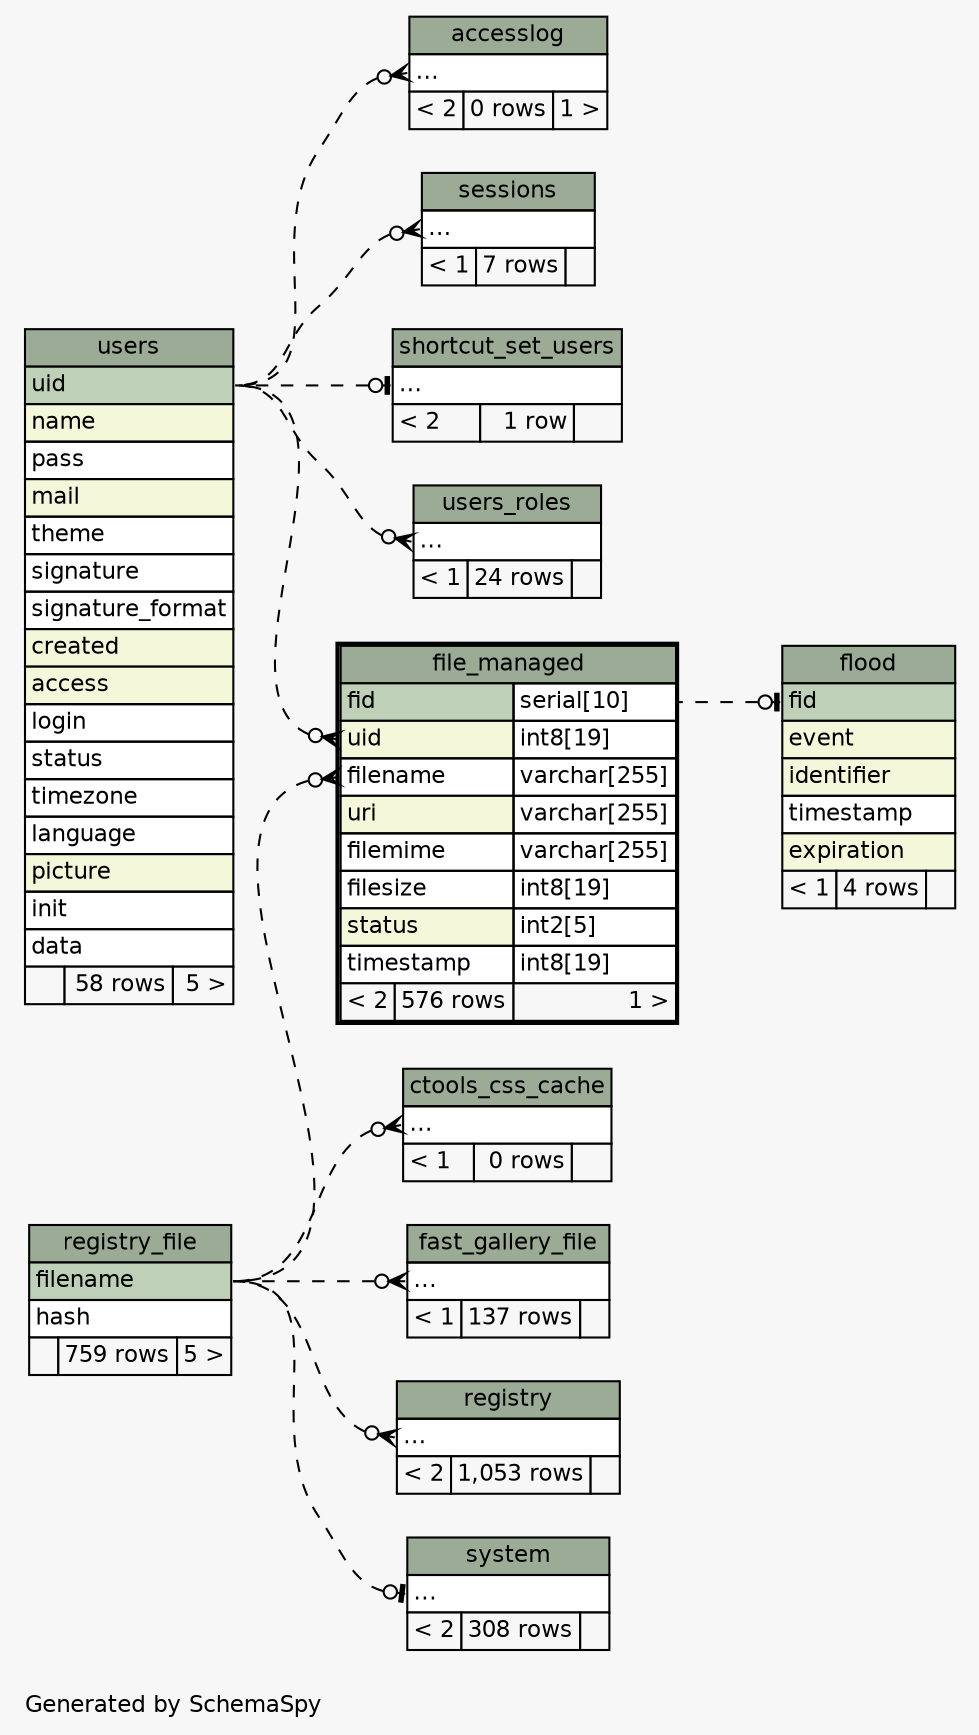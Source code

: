 // dot 2.30.1 on Mac OS X 10.8.3
// SchemaSpy rev 590
digraph "impliedTwoDegreesRelationshipsDiagram" {
  graph [
    rankdir="RL"
    bgcolor="#f7f7f7"
    label="\nGenerated by SchemaSpy"
    labeljust="l"
    nodesep="0.18"
    ranksep="0.46"
    fontname="Helvetica"
    fontsize="11"
  ];
  node [
    fontname="Helvetica"
    fontsize="11"
    shape="plaintext"
  ];
  edge [
    arrowsize="0.8"
  ];
  "accesslog":"elipses":w -> "users":"uid":e [arrowhead=none dir=back arrowtail=crowodot style=dashed];
  "ctools_css_cache":"elipses":w -> "registry_file":"filename":e [arrowhead=none dir=back arrowtail=crowodot style=dashed];
  "fast_gallery_file":"elipses":w -> "registry_file":"filename":e [arrowhead=none dir=back arrowtail=crowodot style=dashed];
  "file_managed":"filename":w -> "registry_file":"filename":e [arrowhead=none dir=back arrowtail=crowodot style=dashed];
  "file_managed":"uid":w -> "users":"uid":e [arrowhead=none dir=back arrowtail=crowodot style=dashed];
  "flood":"fid":w -> "file_managed":"fid.type":e [arrowhead=none dir=back arrowtail=teeodot style=dashed];
  "registry":"elipses":w -> "registry_file":"filename":e [arrowhead=none dir=back arrowtail=crowodot style=dashed];
  "sessions":"elipses":w -> "users":"uid":e [arrowhead=none dir=back arrowtail=crowodot style=dashed];
  "shortcut_set_users":"elipses":w -> "users":"uid":e [arrowhead=none dir=back arrowtail=teeodot style=dashed];
  "system":"elipses":w -> "registry_file":"filename":e [arrowhead=none dir=back arrowtail=teeodot style=dashed];
  "users_roles":"elipses":w -> "users":"uid":e [arrowhead=none dir=back arrowtail=crowodot style=dashed];
  "accesslog" [
    label=<
    <TABLE BORDER="0" CELLBORDER="1" CELLSPACING="0" BGCOLOR="#ffffff">
      <TR><TD COLSPAN="3" BGCOLOR="#9bab96" ALIGN="CENTER">accesslog</TD></TR>
      <TR><TD PORT="elipses" COLSPAN="3" ALIGN="LEFT">...</TD></TR>
      <TR><TD ALIGN="LEFT" BGCOLOR="#f7f7f7">&lt; 2</TD><TD ALIGN="RIGHT" BGCOLOR="#f7f7f7">0 rows</TD><TD ALIGN="RIGHT" BGCOLOR="#f7f7f7">1 &gt;</TD></TR>
    </TABLE>>
    URL="accesslog.html"
    tooltip="accesslog"
  ];
  "ctools_css_cache" [
    label=<
    <TABLE BORDER="0" CELLBORDER="1" CELLSPACING="0" BGCOLOR="#ffffff">
      <TR><TD COLSPAN="3" BGCOLOR="#9bab96" ALIGN="CENTER">ctools_css_cache</TD></TR>
      <TR><TD PORT="elipses" COLSPAN="3" ALIGN="LEFT">...</TD></TR>
      <TR><TD ALIGN="LEFT" BGCOLOR="#f7f7f7">&lt; 1</TD><TD ALIGN="RIGHT" BGCOLOR="#f7f7f7">0 rows</TD><TD ALIGN="RIGHT" BGCOLOR="#f7f7f7">  </TD></TR>
    </TABLE>>
    URL="ctools_css_cache.html"
    tooltip="ctools_css_cache"
  ];
  "fast_gallery_file" [
    label=<
    <TABLE BORDER="0" CELLBORDER="1" CELLSPACING="0" BGCOLOR="#ffffff">
      <TR><TD COLSPAN="3" BGCOLOR="#9bab96" ALIGN="CENTER">fast_gallery_file</TD></TR>
      <TR><TD PORT="elipses" COLSPAN="3" ALIGN="LEFT">...</TD></TR>
      <TR><TD ALIGN="LEFT" BGCOLOR="#f7f7f7">&lt; 1</TD><TD ALIGN="RIGHT" BGCOLOR="#f7f7f7">137 rows</TD><TD ALIGN="RIGHT" BGCOLOR="#f7f7f7">  </TD></TR>
    </TABLE>>
    URL="fast_gallery_file.html"
    tooltip="fast_gallery_file"
  ];
  "file_managed" [
    label=<
    <TABLE BORDER="2" CELLBORDER="1" CELLSPACING="0" BGCOLOR="#ffffff">
      <TR><TD COLSPAN="3" BGCOLOR="#9bab96" ALIGN="CENTER">file_managed</TD></TR>
      <TR><TD PORT="fid" COLSPAN="2" BGCOLOR="#bed1b8" ALIGN="LEFT">fid</TD><TD PORT="fid.type" ALIGN="LEFT">serial[10]</TD></TR>
      <TR><TD PORT="uid" COLSPAN="2" BGCOLOR="#f4f7da" ALIGN="LEFT">uid</TD><TD PORT="uid.type" ALIGN="LEFT">int8[19]</TD></TR>
      <TR><TD PORT="filename" COLSPAN="2" ALIGN="LEFT">filename</TD><TD PORT="filename.type" ALIGN="LEFT">varchar[255]</TD></TR>
      <TR><TD PORT="uri" COLSPAN="2" BGCOLOR="#f4f7da" ALIGN="LEFT">uri</TD><TD PORT="uri.type" ALIGN="LEFT">varchar[255]</TD></TR>
      <TR><TD PORT="filemime" COLSPAN="2" ALIGN="LEFT">filemime</TD><TD PORT="filemime.type" ALIGN="LEFT">varchar[255]</TD></TR>
      <TR><TD PORT="filesize" COLSPAN="2" ALIGN="LEFT">filesize</TD><TD PORT="filesize.type" ALIGN="LEFT">int8[19]</TD></TR>
      <TR><TD PORT="status" COLSPAN="2" BGCOLOR="#f4f7da" ALIGN="LEFT">status</TD><TD PORT="status.type" ALIGN="LEFT">int2[5]</TD></TR>
      <TR><TD PORT="timestamp" COLSPAN="2" ALIGN="LEFT">timestamp</TD><TD PORT="timestamp.type" ALIGN="LEFT">int8[19]</TD></TR>
      <TR><TD ALIGN="LEFT" BGCOLOR="#f7f7f7">&lt; 2</TD><TD ALIGN="RIGHT" BGCOLOR="#f7f7f7">576 rows</TD><TD ALIGN="RIGHT" BGCOLOR="#f7f7f7">1 &gt;</TD></TR>
    </TABLE>>
    URL="file_managed.html"
    tooltip="file_managed"
  ];
  "flood" [
    label=<
    <TABLE BORDER="0" CELLBORDER="1" CELLSPACING="0" BGCOLOR="#ffffff">
      <TR><TD COLSPAN="3" BGCOLOR="#9bab96" ALIGN="CENTER">flood</TD></TR>
      <TR><TD PORT="fid" COLSPAN="3" BGCOLOR="#bed1b8" ALIGN="LEFT">fid</TD></TR>
      <TR><TD PORT="event" COLSPAN="3" BGCOLOR="#f4f7da" ALIGN="LEFT">event</TD></TR>
      <TR><TD PORT="identifier" COLSPAN="3" BGCOLOR="#f4f7da" ALIGN="LEFT">identifier</TD></TR>
      <TR><TD PORT="timestamp" COLSPAN="3" ALIGN="LEFT">timestamp</TD></TR>
      <TR><TD PORT="expiration" COLSPAN="3" BGCOLOR="#f4f7da" ALIGN="LEFT">expiration</TD></TR>
      <TR><TD ALIGN="LEFT" BGCOLOR="#f7f7f7">&lt; 1</TD><TD ALIGN="RIGHT" BGCOLOR="#f7f7f7">4 rows</TD><TD ALIGN="RIGHT" BGCOLOR="#f7f7f7">  </TD></TR>
    </TABLE>>
    URL="flood.html"
    tooltip="flood"
  ];
  "registry" [
    label=<
    <TABLE BORDER="0" CELLBORDER="1" CELLSPACING="0" BGCOLOR="#ffffff">
      <TR><TD COLSPAN="3" BGCOLOR="#9bab96" ALIGN="CENTER">registry</TD></TR>
      <TR><TD PORT="elipses" COLSPAN="3" ALIGN="LEFT">...</TD></TR>
      <TR><TD ALIGN="LEFT" BGCOLOR="#f7f7f7">&lt; 2</TD><TD ALIGN="RIGHT" BGCOLOR="#f7f7f7">1,053 rows</TD><TD ALIGN="RIGHT" BGCOLOR="#f7f7f7">  </TD></TR>
    </TABLE>>
    URL="registry.html"
    tooltip="registry"
  ];
  "registry_file" [
    label=<
    <TABLE BORDER="0" CELLBORDER="1" CELLSPACING="0" BGCOLOR="#ffffff">
      <TR><TD COLSPAN="3" BGCOLOR="#9bab96" ALIGN="CENTER">registry_file</TD></TR>
      <TR><TD PORT="filename" COLSPAN="3" BGCOLOR="#bed1b8" ALIGN="LEFT">filename</TD></TR>
      <TR><TD PORT="hash" COLSPAN="3" ALIGN="LEFT">hash</TD></TR>
      <TR><TD ALIGN="LEFT" BGCOLOR="#f7f7f7">  </TD><TD ALIGN="RIGHT" BGCOLOR="#f7f7f7">759 rows</TD><TD ALIGN="RIGHT" BGCOLOR="#f7f7f7">5 &gt;</TD></TR>
    </TABLE>>
    URL="registry_file.html"
    tooltip="registry_file"
  ];
  "sessions" [
    label=<
    <TABLE BORDER="0" CELLBORDER="1" CELLSPACING="0" BGCOLOR="#ffffff">
      <TR><TD COLSPAN="3" BGCOLOR="#9bab96" ALIGN="CENTER">sessions</TD></TR>
      <TR><TD PORT="elipses" COLSPAN="3" ALIGN="LEFT">...</TD></TR>
      <TR><TD ALIGN="LEFT" BGCOLOR="#f7f7f7">&lt; 1</TD><TD ALIGN="RIGHT" BGCOLOR="#f7f7f7">7 rows</TD><TD ALIGN="RIGHT" BGCOLOR="#f7f7f7">  </TD></TR>
    </TABLE>>
    URL="sessions.html"
    tooltip="sessions"
  ];
  "shortcut_set_users" [
    label=<
    <TABLE BORDER="0" CELLBORDER="1" CELLSPACING="0" BGCOLOR="#ffffff">
      <TR><TD COLSPAN="3" BGCOLOR="#9bab96" ALIGN="CENTER">shortcut_set_users</TD></TR>
      <TR><TD PORT="elipses" COLSPAN="3" ALIGN="LEFT">...</TD></TR>
      <TR><TD ALIGN="LEFT" BGCOLOR="#f7f7f7">&lt; 2</TD><TD ALIGN="RIGHT" BGCOLOR="#f7f7f7">1 row</TD><TD ALIGN="RIGHT" BGCOLOR="#f7f7f7">  </TD></TR>
    </TABLE>>
    URL="shortcut_set_users.html"
    tooltip="shortcut_set_users"
  ];
  "system" [
    label=<
    <TABLE BORDER="0" CELLBORDER="1" CELLSPACING="0" BGCOLOR="#ffffff">
      <TR><TD COLSPAN="3" BGCOLOR="#9bab96" ALIGN="CENTER">system</TD></TR>
      <TR><TD PORT="elipses" COLSPAN="3" ALIGN="LEFT">...</TD></TR>
      <TR><TD ALIGN="LEFT" BGCOLOR="#f7f7f7">&lt; 2</TD><TD ALIGN="RIGHT" BGCOLOR="#f7f7f7">308 rows</TD><TD ALIGN="RIGHT" BGCOLOR="#f7f7f7">  </TD></TR>
    </TABLE>>
    URL="system.html"
    tooltip="system"
  ];
  "users" [
    label=<
    <TABLE BORDER="0" CELLBORDER="1" CELLSPACING="0" BGCOLOR="#ffffff">
      <TR><TD COLSPAN="3" BGCOLOR="#9bab96" ALIGN="CENTER">users</TD></TR>
      <TR><TD PORT="uid" COLSPAN="3" BGCOLOR="#bed1b8" ALIGN="LEFT">uid</TD></TR>
      <TR><TD PORT="name" COLSPAN="3" BGCOLOR="#f4f7da" ALIGN="LEFT">name</TD></TR>
      <TR><TD PORT="pass" COLSPAN="3" ALIGN="LEFT">pass</TD></TR>
      <TR><TD PORT="mail" COLSPAN="3" BGCOLOR="#f4f7da" ALIGN="LEFT">mail</TD></TR>
      <TR><TD PORT="theme" COLSPAN="3" ALIGN="LEFT">theme</TD></TR>
      <TR><TD PORT="signature" COLSPAN="3" ALIGN="LEFT">signature</TD></TR>
      <TR><TD PORT="signature_format" COLSPAN="3" ALIGN="LEFT">signature_format</TD></TR>
      <TR><TD PORT="created" COLSPAN="3" BGCOLOR="#f4f7da" ALIGN="LEFT">created</TD></TR>
      <TR><TD PORT="access" COLSPAN="3" BGCOLOR="#f4f7da" ALIGN="LEFT">access</TD></TR>
      <TR><TD PORT="login" COLSPAN="3" ALIGN="LEFT">login</TD></TR>
      <TR><TD PORT="status" COLSPAN="3" ALIGN="LEFT">status</TD></TR>
      <TR><TD PORT="timezone" COLSPAN="3" ALIGN="LEFT">timezone</TD></TR>
      <TR><TD PORT="language" COLSPAN="3" ALIGN="LEFT">language</TD></TR>
      <TR><TD PORT="picture" COLSPAN="3" BGCOLOR="#f4f7da" ALIGN="LEFT">picture</TD></TR>
      <TR><TD PORT="init" COLSPAN="3" ALIGN="LEFT">init</TD></TR>
      <TR><TD PORT="data" COLSPAN="3" ALIGN="LEFT">data</TD></TR>
      <TR><TD ALIGN="LEFT" BGCOLOR="#f7f7f7">  </TD><TD ALIGN="RIGHT" BGCOLOR="#f7f7f7">58 rows</TD><TD ALIGN="RIGHT" BGCOLOR="#f7f7f7">5 &gt;</TD></TR>
    </TABLE>>
    URL="users.html"
    tooltip="users"
  ];
  "users_roles" [
    label=<
    <TABLE BORDER="0" CELLBORDER="1" CELLSPACING="0" BGCOLOR="#ffffff">
      <TR><TD COLSPAN="3" BGCOLOR="#9bab96" ALIGN="CENTER">users_roles</TD></TR>
      <TR><TD PORT="elipses" COLSPAN="3" ALIGN="LEFT">...</TD></TR>
      <TR><TD ALIGN="LEFT" BGCOLOR="#f7f7f7">&lt; 1</TD><TD ALIGN="RIGHT" BGCOLOR="#f7f7f7">24 rows</TD><TD ALIGN="RIGHT" BGCOLOR="#f7f7f7">  </TD></TR>
    </TABLE>>
    URL="users_roles.html"
    tooltip="users_roles"
  ];
}
